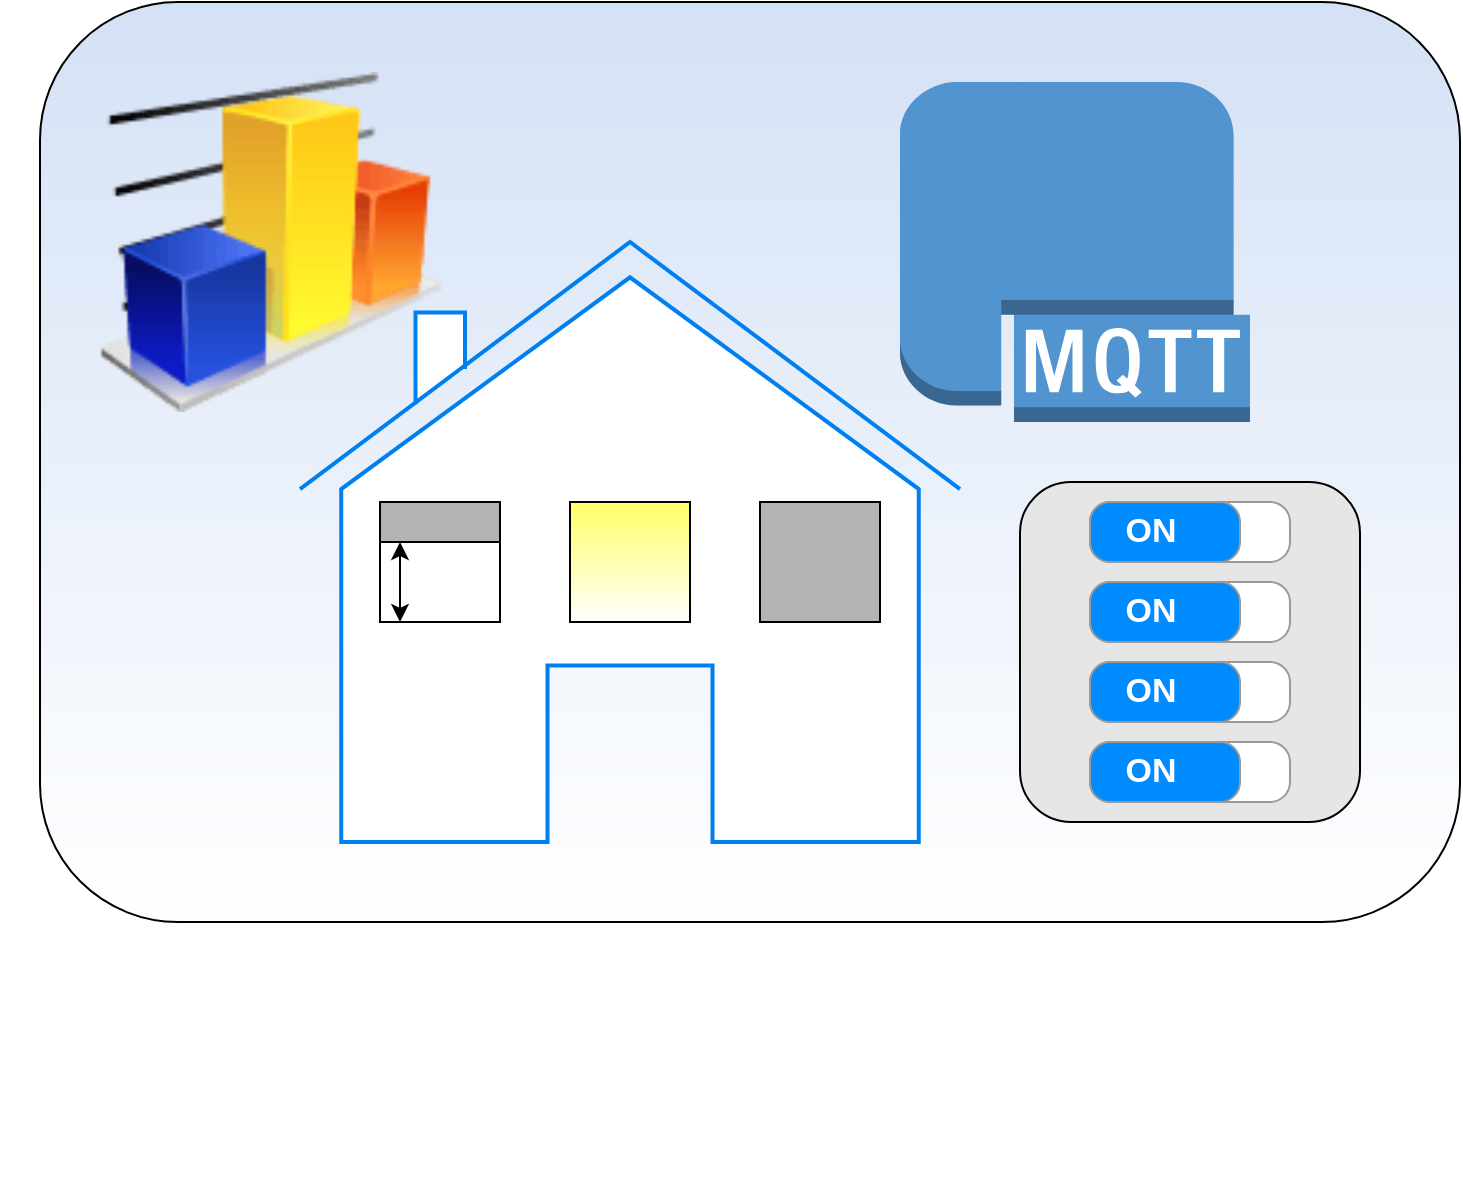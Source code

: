 <mxfile version="12.2.2" type="device" pages="1"><diagram id="NN9jMKRJLk3eVYxHZ40i" name="Page-1"><mxGraphModel dx="1779" dy="1722" grid="1" gridSize="10" guides="1" tooltips="1" connect="1" arrows="1" fold="1" page="1" pageScale="1" pageWidth="827" pageHeight="1169" math="0" shadow="0"><root><mxCell id="0"/><mxCell id="1" parent="0"/><mxCell id="6Vgf1FMO4h1C9s5NKh29-25" value="" style="rounded=1;whiteSpace=wrap;html=1;strokeColor=#000000;fillColor=#D4E1F5;gradientColor=#ffffff;" vertex="1" parent="1"><mxGeometry x="10" y="-10" width="710" height="460" as="geometry"/></mxCell><mxCell id="6Vgf1FMO4h1C9s5NKh29-13" value="" style="rounded=1;whiteSpace=wrap;html=1;strokeColor=#000000;fillColor=#E6E6E6;gradientColor=none;" vertex="1" parent="1"><mxGeometry x="500" y="230" width="170" height="170" as="geometry"/></mxCell><mxCell id="6Vgf1FMO4h1C9s5NKh29-1" value="" style="html=1;verticalLabelPosition=bottom;align=center;labelBackgroundColor=#ffffff;verticalAlign=top;strokeWidth=2;strokeColor=#0080F0;fillColor=#ffffff;shadow=0;dashed=0;shape=mxgraph.ios7.icons.home;" vertex="1" parent="1"><mxGeometry x="140" y="110" width="330" height="300" as="geometry"/></mxCell><mxCell id="6Vgf1FMO4h1C9s5NKh29-2" value="" style="outlineConnect=0;dashed=0;verticalLabelPosition=bottom;verticalAlign=top;align=center;html=1;shape=mxgraph.aws3.mqtt_protocol;fillColor=#5294CF;gradientColor=none;" vertex="1" parent="1"><mxGeometry x="440" y="30" width="175" height="170" as="geometry"/></mxCell><mxCell id="6Vgf1FMO4h1C9s5NKh29-4" value="" style="whiteSpace=wrap;html=1;aspect=fixed;" vertex="1" parent="1"><mxGeometry x="180" y="240" width="60" height="60" as="geometry"/></mxCell><mxCell id="6Vgf1FMO4h1C9s5NKh29-5" value="" style="whiteSpace=wrap;html=1;aspect=fixed;fillColor=#B3B3B3;" vertex="1" parent="1"><mxGeometry x="370" y="240" width="60" height="60" as="geometry"/></mxCell><mxCell id="6Vgf1FMO4h1C9s5NKh29-6" value="" style="whiteSpace=wrap;html=1;aspect=fixed;fillColor=#FFFF66;gradientColor=#ffffff;" vertex="1" parent="1"><mxGeometry x="275" y="240" width="60" height="60" as="geometry"/></mxCell><mxCell id="6Vgf1FMO4h1C9s5NKh29-8" value="" style="endArrow=classic;startArrow=classic;html=1;" edge="1" parent="1"><mxGeometry width="50" height="50" relative="1" as="geometry"><mxPoint x="190" y="300" as="sourcePoint"/><mxPoint x="190" y="260" as="targetPoint"/></mxGeometry></mxCell><mxCell id="6Vgf1FMO4h1C9s5NKh29-9" value="" style="rounded=0;whiteSpace=wrap;html=1;fillColor=#B3B3B3;gradientColor=none;" vertex="1" parent="1"><mxGeometry x="180" y="240" width="60" height="20" as="geometry"/></mxCell><mxCell id="6Vgf1FMO4h1C9s5NKh29-12" value="ON" style="strokeWidth=1;shadow=0;dashed=0;align=center;html=1;shape=mxgraph.mockup.buttons.onOffButton;fillColor=#ffffff;gradientColor=none;strokeColor=#999999;buttonState=on;fillColor2=#008cff;fontColor=#ffffff;fontSize=17;mainText=;spacingRight=40;fontStyle=1;" vertex="1" parent="1"><mxGeometry x="535" y="360" width="100" height="30" as="geometry"/></mxCell><mxCell id="6Vgf1FMO4h1C9s5NKh29-15" value="ON" style="strokeWidth=1;shadow=0;dashed=0;align=center;html=1;shape=mxgraph.mockup.buttons.onOffButton;fillColor=#ffffff;gradientColor=none;strokeColor=#999999;buttonState=on;fillColor2=#008cff;fontColor=#ffffff;fontSize=17;mainText=;spacingRight=40;fontStyle=1;" vertex="1" parent="1"><mxGeometry x="535" y="240" width="100" height="30" as="geometry"/></mxCell><mxCell id="6Vgf1FMO4h1C9s5NKh29-16" value="ON" style="strokeWidth=1;shadow=0;dashed=0;align=center;html=1;shape=mxgraph.mockup.buttons.onOffButton;fillColor=#ffffff;gradientColor=none;strokeColor=#999999;buttonState=on;fillColor2=#008cff;fontColor=#ffffff;fontSize=17;mainText=;spacingRight=40;fontStyle=1;" vertex="1" parent="1"><mxGeometry x="535" y="280" width="100" height="30" as="geometry"/></mxCell><mxCell id="6Vgf1FMO4h1C9s5NKh29-17" value="ON" style="strokeWidth=1;shadow=0;dashed=0;align=center;html=1;shape=mxgraph.mockup.buttons.onOffButton;fillColor=#ffffff;gradientColor=none;strokeColor=#999999;buttonState=on;fillColor2=#008cff;fontColor=#ffffff;fontSize=17;mainText=;spacingRight=40;fontStyle=1;" vertex="1" parent="1"><mxGeometry x="535" y="320" width="100" height="30" as="geometry"/></mxCell><mxCell id="6Vgf1FMO4h1C9s5NKh29-24" value="" style="image;html=1;labelBackgroundColor=#ffffff;image=img/lib/clip_art/finance/Graph_128x128.png;strokeColor=#000000;fillColor=#ffffff;gradientColor=none;" vertex="1" parent="1"><mxGeometry x="-10" y="25" width="270" height="170" as="geometry"/></mxCell><mxCell id="6Vgf1FMO4h1C9s5NKh29-26" value="" style="rounded=1;whiteSpace=wrap;html=1;strokeColor=none;fillColor=#ffffff;gradientColor=none;gradientDirection=south;arcSize=0;" vertex="1" parent="1"><mxGeometry x="305" y="500" width="15" height="90" as="geometry"/></mxCell></root></mxGraphModel></diagram></mxfile>